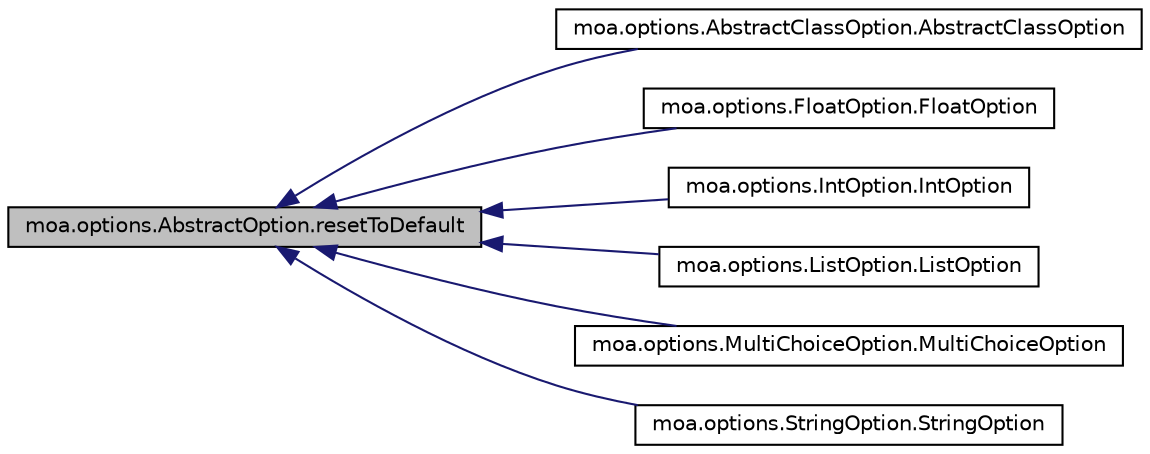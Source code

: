 digraph G
{
  edge [fontname="Helvetica",fontsize="10",labelfontname="Helvetica",labelfontsize="10"];
  node [fontname="Helvetica",fontsize="10",shape=record];
  rankdir=LR;
  Node1 [label="moa.options.AbstractOption.resetToDefault",height=0.2,width=0.4,color="black", fillcolor="grey75", style="filled" fontcolor="black"];
  Node1 -> Node2 [dir=back,color="midnightblue",fontsize="10",style="solid",fontname="Helvetica"];
  Node2 [label="moa.options.AbstractClassOption.AbstractClassOption",height=0.2,width=0.4,color="black", fillcolor="white", style="filled",URL="$classmoa_1_1options_1_1AbstractClassOption.html#a65372a3a5f289b607dc20c0642948309",tooltip="Creates a new instance of an abstract option given its class name, command line interface..."];
  Node1 -> Node3 [dir=back,color="midnightblue",fontsize="10",style="solid",fontname="Helvetica"];
  Node3 [label="moa.options.FloatOption.FloatOption",height=0.2,width=0.4,color="black", fillcolor="white", style="filled",URL="$classmoa_1_1options_1_1FloatOption.html#a57d14db3ca3e4c403c26d88d846f5b11"];
  Node1 -> Node4 [dir=back,color="midnightblue",fontsize="10",style="solid",fontname="Helvetica"];
  Node4 [label="moa.options.IntOption.IntOption",height=0.2,width=0.4,color="black", fillcolor="white", style="filled",URL="$classmoa_1_1options_1_1IntOption.html#aeeb31e8e2c1b4d3f1a7bb28d1e9b5fac"];
  Node1 -> Node5 [dir=back,color="midnightblue",fontsize="10",style="solid",fontname="Helvetica"];
  Node5 [label="moa.options.ListOption.ListOption",height=0.2,width=0.4,color="black", fillcolor="white", style="filled",URL="$classmoa_1_1options_1_1ListOption.html#aacbd50335602ae3ae27a0ae4144873bc"];
  Node1 -> Node6 [dir=back,color="midnightblue",fontsize="10",style="solid",fontname="Helvetica"];
  Node6 [label="moa.options.MultiChoiceOption.MultiChoiceOption",height=0.2,width=0.4,color="black", fillcolor="white", style="filled",URL="$classmoa_1_1options_1_1MultiChoiceOption.html#a12ae7474c3f755cc498a5ca47ef23fa5"];
  Node1 -> Node7 [dir=back,color="midnightblue",fontsize="10",style="solid",fontname="Helvetica"];
  Node7 [label="moa.options.StringOption.StringOption",height=0.2,width=0.4,color="black", fillcolor="white", style="filled",URL="$classmoa_1_1options_1_1StringOption.html#af3beb7dbf97e800fe72231c5062e8a63"];
}
